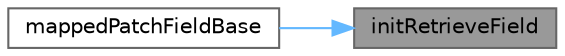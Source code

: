digraph "initRetrieveField"
{
 // LATEX_PDF_SIZE
  bgcolor="transparent";
  edge [fontname=Helvetica,fontsize=10,labelfontname=Helvetica,labelfontsize=10];
  node [fontname=Helvetica,fontsize=10,shape=box,height=0.2,width=0.4];
  rankdir="RL";
  Node1 [id="Node000001",label="initRetrieveField",height=0.2,width=0.4,color="gray40", fillcolor="grey60", style="filled", fontcolor="black",tooltip=" "];
  Node1 -> Node2 [id="edge1_Node000001_Node000002",dir="back",color="steelblue1",style="solid",tooltip=" "];
  Node2 [id="Node000002",label="mappedPatchFieldBase",height=0.2,width=0.4,color="grey40", fillcolor="white", style="filled",URL="$classFoam_1_1mappedPatchFieldBase.html#a7aeaae508bfa689d171c8d3f70cf4716",tooltip=" "];
}
